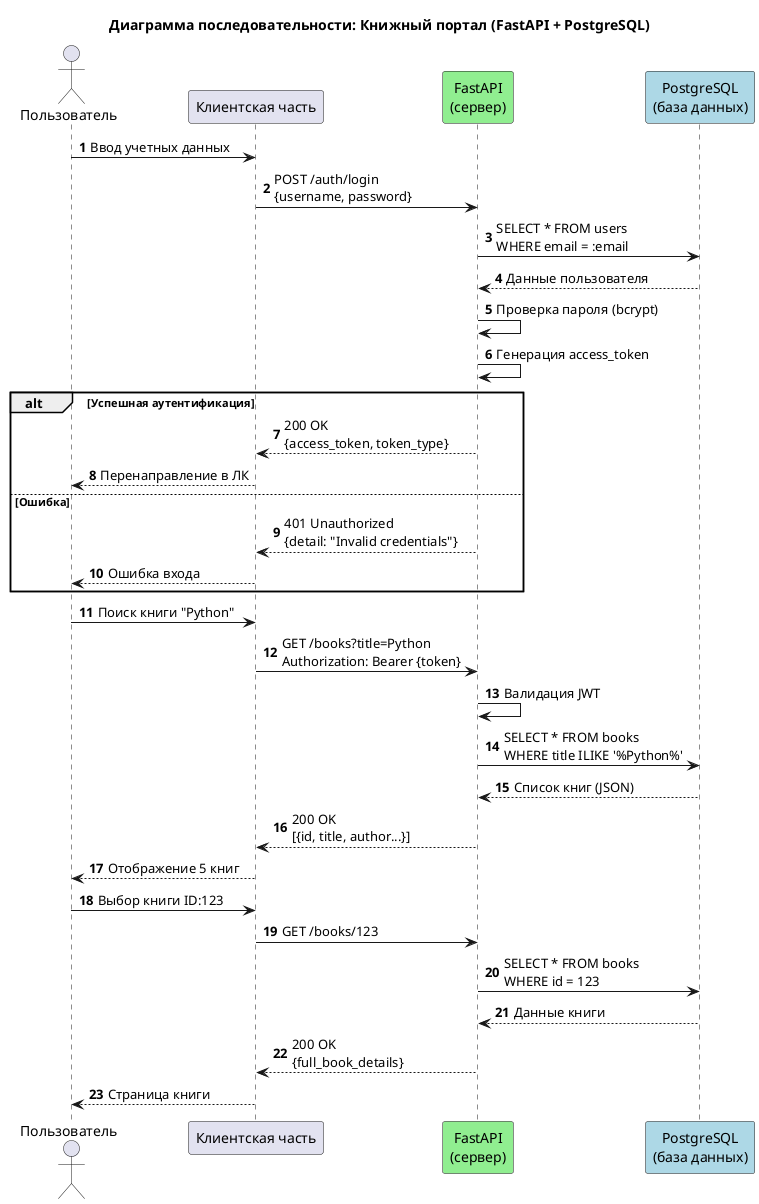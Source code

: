 @startuml
title Диаграмма последовательности: Книжный портал (FastAPI + PostgreSQL)

actor Пользователь
participant "Клиентская часть" as Frontend
participant "FastAPI\n(сервер)" as Backend #lightgreen
participant "PostgreSQL\n(база данных)" as Database #lightblue

autonumber

Пользователь -> Frontend: Ввод учетных данных
Frontend -> Backend: POST /auth/login\n{username, password}
Backend -> Database: SELECT * FROM users\nWHERE email = :email
Database --> Backend: Данные пользователя
Backend -> Backend: Проверка пароля (bcrypt)
Backend -> Backend: Генерация access_token

alt Успешная аутентификация
    Backend --> Frontend: 200 OK\n{access_token, token_type}
    Frontend --> Пользователь: Перенаправление в ЛК
else Ошибка
    Backend --> Frontend: 401 Unauthorized\n{detail: "Invalid credentials"}
    Frontend --> Пользователь: Ошибка входа
end

Пользователь -> Frontend: Поиск книги "Python"
Frontend -> Backend: GET /books?title=Python\nAuthorization: Bearer {token}
Backend -> Backend: Валидация JWT
Backend -> Database: SELECT * FROM books\nWHERE title ILIKE '%Python%'
Database --> Backend: Список книг (JSON)
Backend --> Frontend: 200 OK\n[{id, title, author...}]
Frontend --> Пользователь: Отображение 5 книг

Пользователь -> Frontend: Выбор книги ID:123
Frontend -> Backend: GET /books/123
Backend -> Database: SELECT * FROM books\nWHERE id = 123
Database --> Backend: Данные книги
Backend --> Frontend: 200 OK\n{full_book_details}
Frontend --> Пользователь: Страница книги
@enduml
